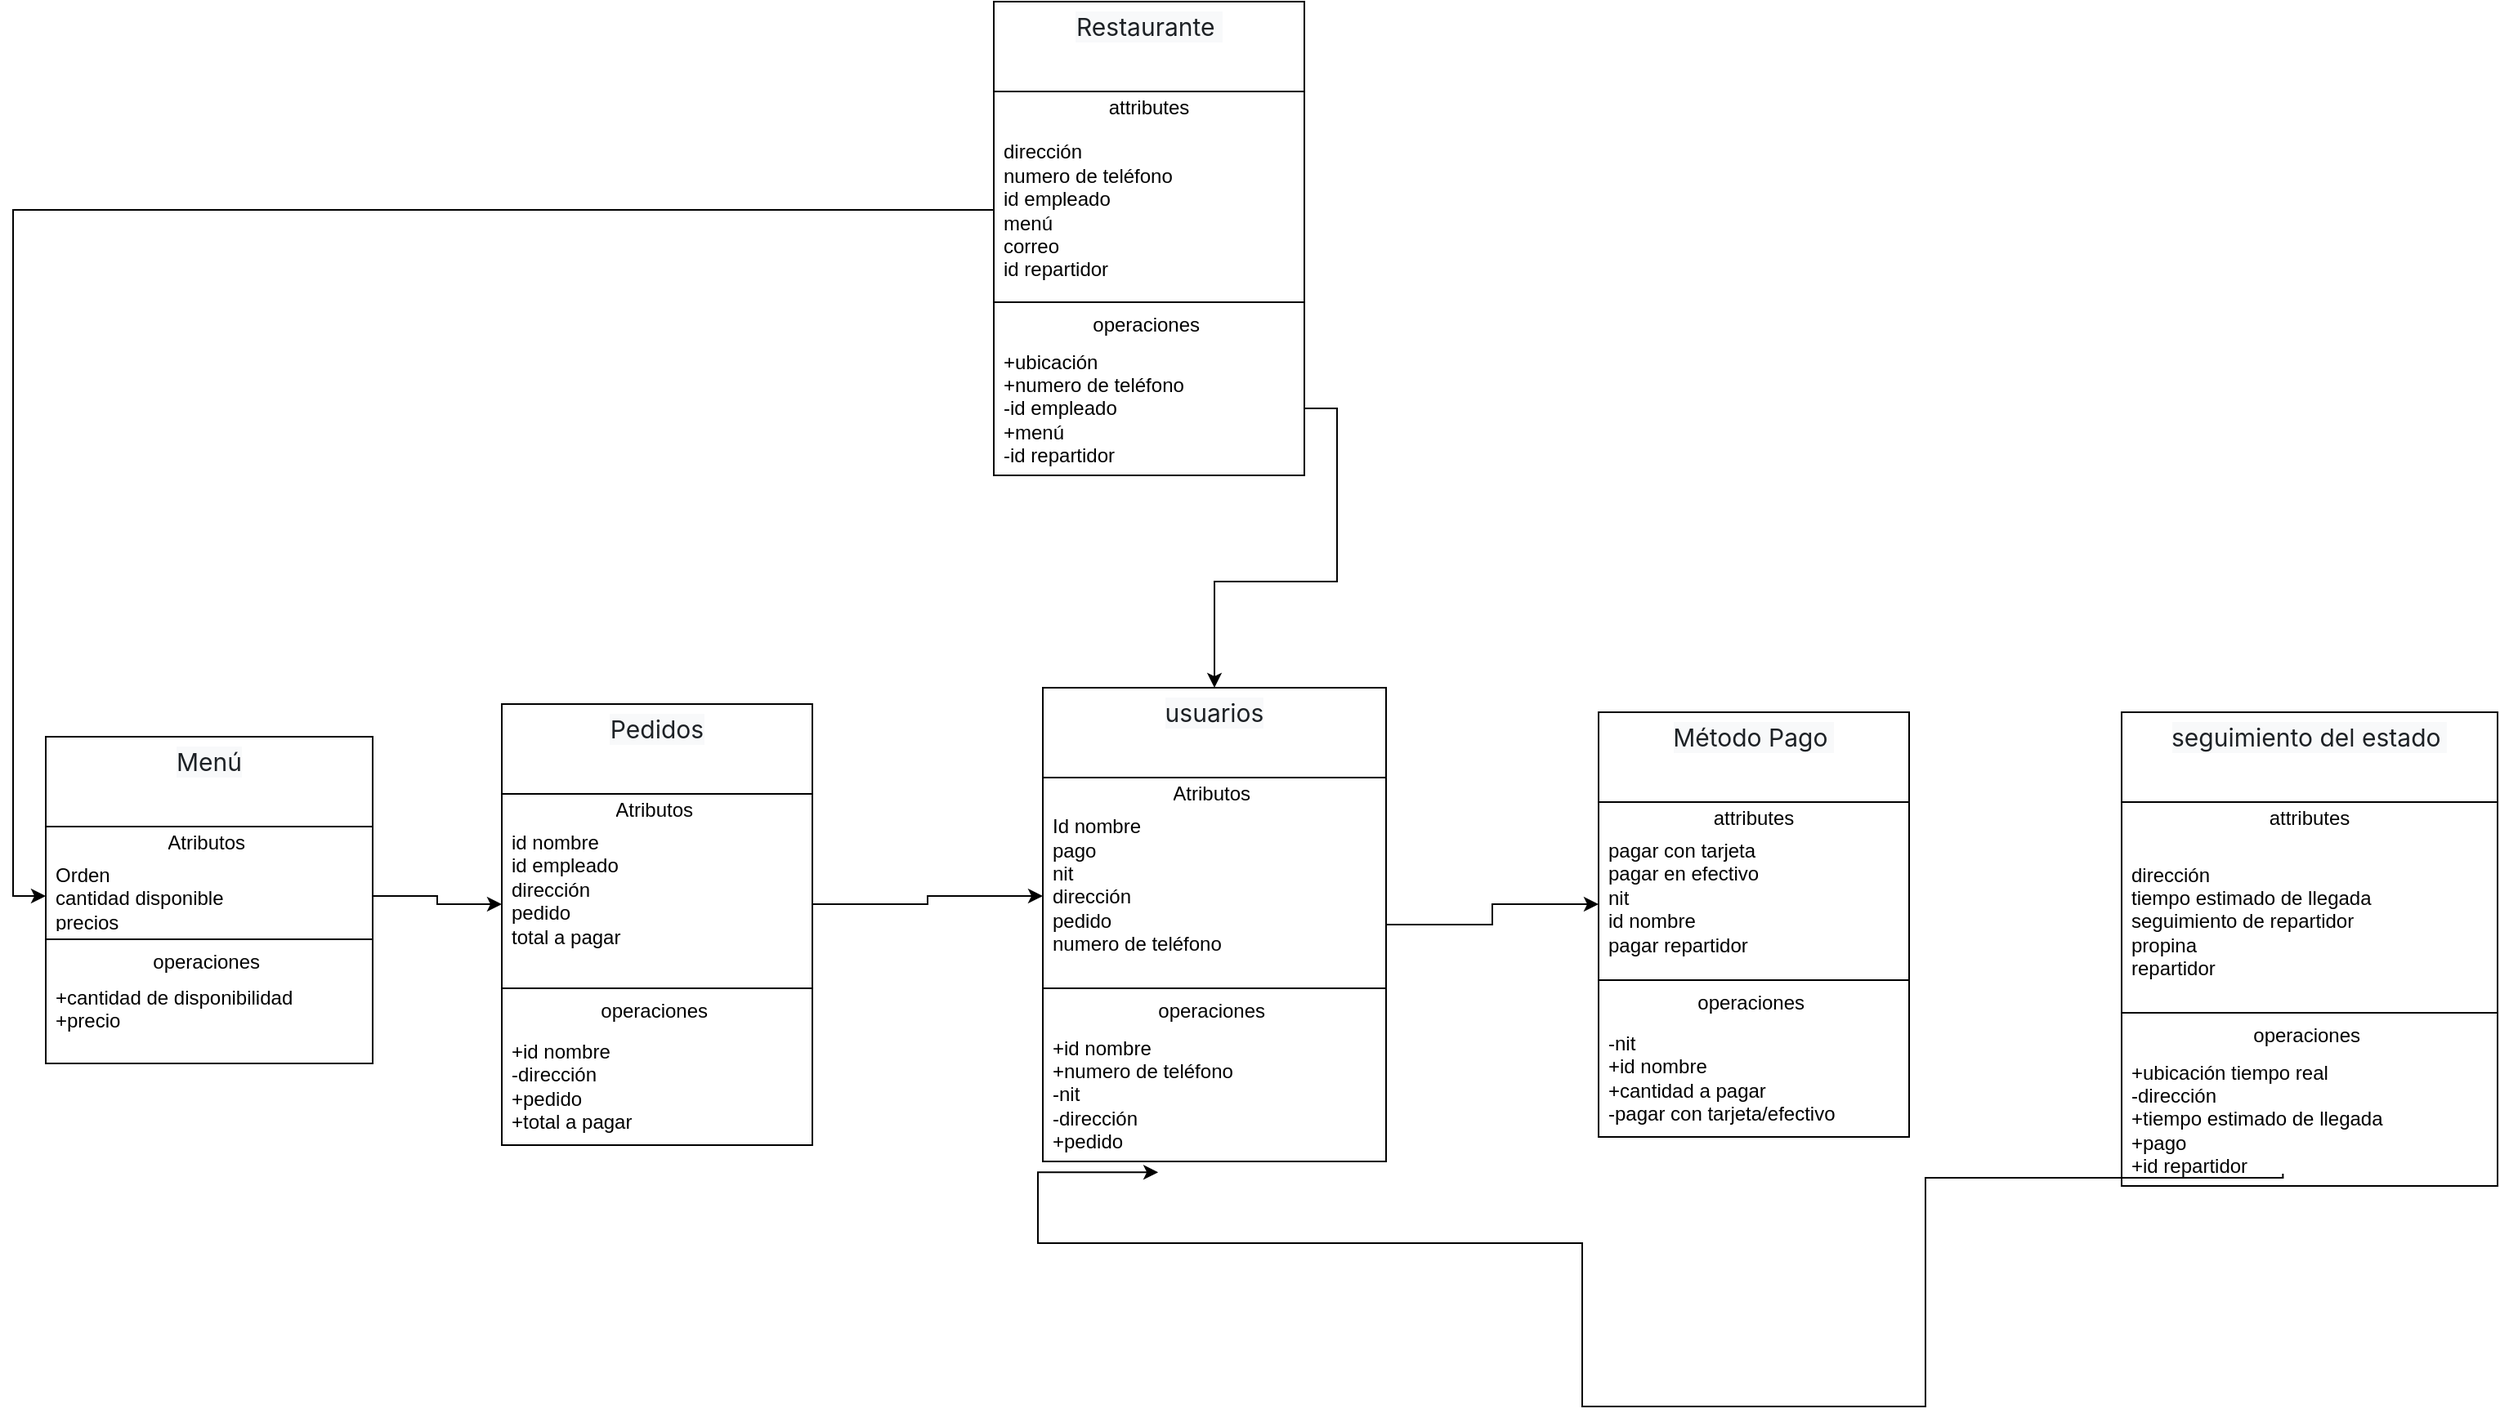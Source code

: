 <mxfile version="27.0.6">
  <diagram name="Página-1" id="FDRU-HeMna1RUl9ga14r">
    <mxGraphModel dx="1389" dy="1918" grid="1" gridSize="10" guides="1" tooltips="1" connect="1" arrows="1" fold="1" page="1" pageScale="1" pageWidth="827" pageHeight="1169" math="0" shadow="0">
      <root>
        <mxCell id="0" />
        <mxCell id="1" parent="0" />
        <mxCell id="f-arCkn82xLBlMCy81r3-9" value="&lt;span style=&quot;color: rgb(29, 33, 37); font-family: -apple-system, BlinkMacSystemFont, &amp;quot;Segoe UI&amp;quot;, Roboto, &amp;quot;Helvetica Neue&amp;quot;, Arial, &amp;quot;Noto Sans&amp;quot;, &amp;quot;Liberation Sans&amp;quot;, sans-serif, &amp;quot;Apple Color Emoji&amp;quot;, &amp;quot;Segoe UI Emoji&amp;quot;, &amp;quot;Segoe UI Symbol&amp;quot;, &amp;quot;Noto Color Emoji&amp;quot;; font-size: 15px; text-align: left; background-color: rgb(248, 249, 250);&quot;&gt;Pedidos&lt;/span&gt;" style="swimlane;fontStyle=0;align=center;verticalAlign=top;childLayout=stackLayout;horizontal=1;startSize=55;horizontalStack=0;resizeParent=1;resizeParentMax=0;resizeLast=0;collapsible=0;marginBottom=0;html=1;whiteSpace=wrap;" parent="1" vertex="1">
          <mxGeometry x="319" y="160" width="190" height="270" as="geometry" />
        </mxCell>
        <mxCell id="f-arCkn82xLBlMCy81r3-10" value="Atributos&amp;nbsp;" style="text;html=1;strokeColor=none;fillColor=none;align=center;verticalAlign=middle;spacingLeft=4;spacingRight=4;overflow=hidden;rotatable=0;points=[[0,0.5],[1,0.5]];portConstraint=eastwest;whiteSpace=wrap;" parent="f-arCkn82xLBlMCy81r3-9" vertex="1">
          <mxGeometry y="55" width="190" height="20" as="geometry" />
        </mxCell>
        <mxCell id="f-arCkn82xLBlMCy81r3-11" value="id nombre&lt;div&gt;id empleado&lt;/div&gt;&lt;div&gt;dirección&amp;nbsp;&lt;/div&gt;&lt;div&gt;pedido&amp;nbsp;&lt;br&gt;&lt;div&gt;total a pagar&amp;nbsp;&lt;/div&gt;&lt;div&gt;&lt;br&gt;&lt;/div&gt;&lt;div&gt;&lt;br&gt;&lt;/div&gt;&lt;/div&gt;" style="text;html=1;strokeColor=none;fillColor=none;align=left;verticalAlign=middle;spacingLeft=4;spacingRight=4;overflow=hidden;rotatable=0;points=[[0,0.5],[1,0.5]];portConstraint=eastwest;whiteSpace=wrap;" parent="f-arCkn82xLBlMCy81r3-9" vertex="1">
          <mxGeometry y="75" width="190" height="95" as="geometry" />
        </mxCell>
        <mxCell id="f-arCkn82xLBlMCy81r3-14" value="" style="line;strokeWidth=1;fillColor=none;align=left;verticalAlign=middle;spacingTop=-1;spacingLeft=3;spacingRight=3;rotatable=0;labelPosition=right;points=[];portConstraint=eastwest;" parent="f-arCkn82xLBlMCy81r3-9" vertex="1">
          <mxGeometry y="170" width="190" height="8" as="geometry" />
        </mxCell>
        <mxCell id="f-arCkn82xLBlMCy81r3-15" value="operaciones&amp;nbsp;" style="text;html=1;strokeColor=none;fillColor=none;align=center;verticalAlign=middle;spacingLeft=4;spacingRight=4;overflow=hidden;rotatable=0;points=[[0,0.5],[1,0.5]];portConstraint=eastwest;whiteSpace=wrap;" parent="f-arCkn82xLBlMCy81r3-9" vertex="1">
          <mxGeometry y="178" width="190" height="20" as="geometry" />
        </mxCell>
        <mxCell id="f-arCkn82xLBlMCy81r3-16" value="+id nombre&amp;nbsp;&lt;div&gt;-dirección&amp;nbsp;&lt;/div&gt;&lt;div&gt;+pedido&lt;/div&gt;&lt;div&gt;+total a pagar&amp;nbsp;&amp;nbsp;&lt;/div&gt;" style="text;html=1;strokeColor=none;fillColor=none;align=left;verticalAlign=middle;spacingLeft=4;spacingRight=4;overflow=hidden;rotatable=0;points=[[0,0.5],[1,0.5]];portConstraint=eastwest;whiteSpace=wrap;" parent="f-arCkn82xLBlMCy81r3-9" vertex="1">
          <mxGeometry y="198" width="190" height="72" as="geometry" />
        </mxCell>
        <mxCell id="f-arCkn82xLBlMCy81r3-17" value="&lt;span style=&quot;color: rgb(29, 33, 37); font-family: -apple-system, BlinkMacSystemFont, &amp;quot;Segoe UI&amp;quot;, Roboto, &amp;quot;Helvetica Neue&amp;quot;, Arial, &amp;quot;Noto Sans&amp;quot;, &amp;quot;Liberation Sans&amp;quot;, sans-serif, &amp;quot;Apple Color Emoji&amp;quot;, &amp;quot;Segoe UI Emoji&amp;quot;, &amp;quot;Segoe UI Symbol&amp;quot;, &amp;quot;Noto Color Emoji&amp;quot;; font-size: 15px; text-align: left; background-color: rgb(248, 249, 250);&quot;&gt;seguimiento del estado&amp;nbsp;&lt;/span&gt;" style="swimlane;fontStyle=0;align=center;verticalAlign=top;childLayout=stackLayout;horizontal=1;startSize=55;horizontalStack=0;resizeParent=1;resizeParentMax=0;resizeLast=0;collapsible=0;marginBottom=0;html=1;whiteSpace=wrap;" parent="1" vertex="1">
          <mxGeometry x="1310" y="165" width="230" height="290" as="geometry" />
        </mxCell>
        <mxCell id="f-arCkn82xLBlMCy81r3-18" value="attributes" style="text;html=1;strokeColor=none;fillColor=none;align=center;verticalAlign=middle;spacingLeft=4;spacingRight=4;overflow=hidden;rotatable=0;points=[[0,0.5],[1,0.5]];portConstraint=eastwest;whiteSpace=wrap;" parent="f-arCkn82xLBlMCy81r3-17" vertex="1">
          <mxGeometry y="55" width="230" height="20" as="geometry" />
        </mxCell>
        <mxCell id="f-arCkn82xLBlMCy81r3-19" value="dirección&amp;nbsp;&lt;div&gt;tiempo estimado de llegada&amp;nbsp;&lt;/div&gt;&lt;div&gt;seguimiento de repartidor&amp;nbsp;&lt;/div&gt;&lt;div&gt;propina&lt;/div&gt;&lt;div&gt;repartidor&amp;nbsp;&lt;/div&gt;" style="text;html=1;strokeColor=none;fillColor=none;align=left;verticalAlign=middle;spacingLeft=4;spacingRight=4;overflow=hidden;rotatable=0;points=[[0,0.5],[1,0.5]];portConstraint=eastwest;whiteSpace=wrap;" parent="f-arCkn82xLBlMCy81r3-17" vertex="1">
          <mxGeometry y="75" width="230" height="105" as="geometry" />
        </mxCell>
        <mxCell id="f-arCkn82xLBlMCy81r3-22" value="" style="line;strokeWidth=1;fillColor=none;align=left;verticalAlign=middle;spacingTop=-1;spacingLeft=3;spacingRight=3;rotatable=0;labelPosition=right;points=[];portConstraint=eastwest;" parent="f-arCkn82xLBlMCy81r3-17" vertex="1">
          <mxGeometry y="180" width="230" height="8" as="geometry" />
        </mxCell>
        <mxCell id="f-arCkn82xLBlMCy81r3-23" value="operaciones&amp;nbsp;" style="text;html=1;strokeColor=none;fillColor=none;align=center;verticalAlign=middle;spacingLeft=4;spacingRight=4;overflow=hidden;rotatable=0;points=[[0,0.5],[1,0.5]];portConstraint=eastwest;whiteSpace=wrap;" parent="f-arCkn82xLBlMCy81r3-17" vertex="1">
          <mxGeometry y="188" width="230" height="20" as="geometry" />
        </mxCell>
        <mxCell id="f-arCkn82xLBlMCy81r3-24" value="+ubicación tiempo real&amp;nbsp;&lt;div&gt;-dirección&lt;/div&gt;&lt;div&gt;+tiempo estimado de llegada&lt;/div&gt;&lt;div&gt;+pago&lt;/div&gt;&lt;div&gt;+id repartidor&amp;nbsp;&lt;/div&gt;" style="text;html=1;strokeColor=none;fillColor=none;align=left;verticalAlign=middle;spacingLeft=4;spacingRight=4;overflow=hidden;rotatable=0;points=[[0,0.5],[1,0.5]];portConstraint=eastwest;whiteSpace=wrap;" parent="f-arCkn82xLBlMCy81r3-17" vertex="1">
          <mxGeometry y="208" width="230" height="82" as="geometry" />
        </mxCell>
        <mxCell id="f-arCkn82xLBlMCy81r3-25" value="&lt;span style=&quot;color: rgb(29, 33, 37); font-family: -apple-system, BlinkMacSystemFont, &amp;quot;Segoe UI&amp;quot;, Roboto, &amp;quot;Helvetica Neue&amp;quot;, Arial, &amp;quot;Noto Sans&amp;quot;, &amp;quot;Liberation Sans&amp;quot;, sans-serif, &amp;quot;Apple Color Emoji&amp;quot;, &amp;quot;Segoe UI Emoji&amp;quot;, &amp;quot;Segoe UI Symbol&amp;quot;, &amp;quot;Noto Color Emoji&amp;quot;; font-size: 15px; text-align: left; background-color: rgb(248, 249, 250);&quot;&gt;Método Pago&amp;nbsp;&lt;/span&gt;" style="swimlane;fontStyle=0;align=center;verticalAlign=top;childLayout=stackLayout;horizontal=1;startSize=55;horizontalStack=0;resizeParent=1;resizeParentMax=0;resizeLast=0;collapsible=0;marginBottom=0;html=1;whiteSpace=wrap;" parent="1" vertex="1">
          <mxGeometry x="990" y="165" width="190" height="260" as="geometry" />
        </mxCell>
        <mxCell id="f-arCkn82xLBlMCy81r3-26" value="attributes" style="text;html=1;strokeColor=none;fillColor=none;align=center;verticalAlign=middle;spacingLeft=4;spacingRight=4;overflow=hidden;rotatable=0;points=[[0,0.5],[1,0.5]];portConstraint=eastwest;whiteSpace=wrap;" parent="f-arCkn82xLBlMCy81r3-25" vertex="1">
          <mxGeometry y="55" width="190" height="20" as="geometry" />
        </mxCell>
        <mxCell id="f-arCkn82xLBlMCy81r3-27" value="pagar con tarjeta&lt;div&gt;pagar en efectivo&amp;nbsp;&lt;/div&gt;&lt;div&gt;nit&amp;nbsp;&lt;/div&gt;&lt;div&gt;id nombre&lt;/div&gt;&lt;div&gt;pagar repartidor&amp;nbsp;&lt;/div&gt;&lt;div&gt;&amp;nbsp;&lt;/div&gt;" style="text;html=1;strokeColor=none;fillColor=none;align=left;verticalAlign=middle;spacingLeft=4;spacingRight=4;overflow=hidden;rotatable=0;points=[[0,0.5],[1,0.5]];portConstraint=eastwest;whiteSpace=wrap;" parent="f-arCkn82xLBlMCy81r3-25" vertex="1">
          <mxGeometry y="75" width="190" height="85" as="geometry" />
        </mxCell>
        <mxCell id="f-arCkn82xLBlMCy81r3-30" value="" style="line;strokeWidth=1;fillColor=none;align=left;verticalAlign=middle;spacingTop=-1;spacingLeft=3;spacingRight=3;rotatable=0;labelPosition=right;points=[];portConstraint=eastwest;" parent="f-arCkn82xLBlMCy81r3-25" vertex="1">
          <mxGeometry y="160" width="190" height="8" as="geometry" />
        </mxCell>
        <mxCell id="f-arCkn82xLBlMCy81r3-31" value="operaciones&amp;nbsp;" style="text;html=1;strokeColor=none;fillColor=none;align=center;verticalAlign=middle;spacingLeft=4;spacingRight=4;overflow=hidden;rotatable=0;points=[[0,0.5],[1,0.5]];portConstraint=eastwest;whiteSpace=wrap;" parent="f-arCkn82xLBlMCy81r3-25" vertex="1">
          <mxGeometry y="168" width="190" height="20" as="geometry" />
        </mxCell>
        <mxCell id="f-arCkn82xLBlMCy81r3-32" value="-nit&amp;nbsp;&lt;div&gt;+id nombre&lt;/div&gt;&lt;div&gt;+cantidad a pagar&amp;nbsp;&lt;/div&gt;&lt;div&gt;-pagar con tarjeta/efectivo&amp;nbsp;&lt;/div&gt;" style="text;html=1;strokeColor=none;fillColor=none;align=left;verticalAlign=middle;spacingLeft=4;spacingRight=4;overflow=hidden;rotatable=0;points=[[0,0.5],[1,0.5]];portConstraint=eastwest;whiteSpace=wrap;" parent="f-arCkn82xLBlMCy81r3-25" vertex="1">
          <mxGeometry y="188" width="190" height="72" as="geometry" />
        </mxCell>
        <mxCell id="f-arCkn82xLBlMCy81r3-33" value="&lt;span style=&quot;color: rgb(29, 33, 37); font-family: -apple-system, BlinkMacSystemFont, &amp;quot;Segoe UI&amp;quot;, Roboto, &amp;quot;Helvetica Neue&amp;quot;, Arial, &amp;quot;Noto Sans&amp;quot;, &amp;quot;Liberation Sans&amp;quot;, sans-serif, &amp;quot;Apple Color Emoji&amp;quot;, &amp;quot;Segoe UI Emoji&amp;quot;, &amp;quot;Segoe UI Symbol&amp;quot;, &amp;quot;Noto Color Emoji&amp;quot;; font-size: 15px; text-align: left; background-color: rgb(248, 249, 250);&quot;&gt;Menú&lt;/span&gt;" style="swimlane;fontStyle=0;align=center;verticalAlign=top;childLayout=stackLayout;horizontal=1;startSize=55;horizontalStack=0;resizeParent=1;resizeParentMax=0;resizeLast=0;collapsible=0;marginBottom=0;html=1;whiteSpace=wrap;" parent="1" vertex="1">
          <mxGeometry x="40" y="180" width="200" height="200" as="geometry" />
        </mxCell>
        <mxCell id="f-arCkn82xLBlMCy81r3-34" value="Atributos&amp;nbsp;" style="text;html=1;strokeColor=none;fillColor=none;align=center;verticalAlign=middle;spacingLeft=4;spacingRight=4;overflow=hidden;rotatable=0;points=[[0,0.5],[1,0.5]];portConstraint=eastwest;whiteSpace=wrap;" parent="f-arCkn82xLBlMCy81r3-33" vertex="1">
          <mxGeometry y="55" width="200" height="20" as="geometry" />
        </mxCell>
        <mxCell id="f-arCkn82xLBlMCy81r3-35" value="Orden&amp;nbsp;&lt;div&gt;cantidad disponible&amp;nbsp;&lt;/div&gt;&lt;div&gt;precios&amp;nbsp;&lt;/div&gt;" style="text;html=1;strokeColor=none;fillColor=none;align=left;verticalAlign=middle;spacingLeft=4;spacingRight=4;overflow=hidden;rotatable=0;points=[[0,0.5],[1,0.5]];portConstraint=eastwest;whiteSpace=wrap;" parent="f-arCkn82xLBlMCy81r3-33" vertex="1">
          <mxGeometry y="75" width="200" height="45" as="geometry" />
        </mxCell>
        <mxCell id="f-arCkn82xLBlMCy81r3-38" value="" style="line;strokeWidth=1;fillColor=none;align=left;verticalAlign=middle;spacingTop=-1;spacingLeft=3;spacingRight=3;rotatable=0;labelPosition=right;points=[];portConstraint=eastwest;" parent="f-arCkn82xLBlMCy81r3-33" vertex="1">
          <mxGeometry y="120" width="200" height="8" as="geometry" />
        </mxCell>
        <mxCell id="f-arCkn82xLBlMCy81r3-39" value="operaciones&amp;nbsp;" style="text;html=1;strokeColor=none;fillColor=none;align=center;verticalAlign=middle;spacingLeft=4;spacingRight=4;overflow=hidden;rotatable=0;points=[[0,0.5],[1,0.5]];portConstraint=eastwest;whiteSpace=wrap;" parent="f-arCkn82xLBlMCy81r3-33" vertex="1">
          <mxGeometry y="128" width="200" height="20" as="geometry" />
        </mxCell>
        <mxCell id="f-arCkn82xLBlMCy81r3-40" value="+cantidad de disponibilidad&lt;div&gt;+precio&amp;nbsp;&lt;/div&gt;&lt;div&gt;&lt;br&gt;&lt;/div&gt;" style="text;html=1;strokeColor=none;fillColor=none;align=left;verticalAlign=middle;spacingLeft=4;spacingRight=4;overflow=hidden;rotatable=0;points=[[0,0.5],[1,0.5]];portConstraint=eastwest;whiteSpace=wrap;" parent="f-arCkn82xLBlMCy81r3-33" vertex="1">
          <mxGeometry y="148" width="200" height="52" as="geometry" />
        </mxCell>
        <mxCell id="bG3tENvONIbohq4jLQ1T-10" style="edgeStyle=orthogonalEdgeStyle;rounded=0;orthogonalLoop=1;jettySize=auto;html=1;" edge="1" parent="1" source="f-arCkn82xLBlMCy81r3-41" target="f-arCkn82xLBlMCy81r3-27">
          <mxGeometry relative="1" as="geometry" />
        </mxCell>
        <mxCell id="f-arCkn82xLBlMCy81r3-41" value="&lt;span style=&quot;color: rgb(29, 33, 37); font-family: -apple-system, BlinkMacSystemFont, &amp;quot;Segoe UI&amp;quot;, Roboto, &amp;quot;Helvetica Neue&amp;quot;, Arial, &amp;quot;Noto Sans&amp;quot;, &amp;quot;Liberation Sans&amp;quot;, sans-serif, &amp;quot;Apple Color Emoji&amp;quot;, &amp;quot;Segoe UI Emoji&amp;quot;, &amp;quot;Segoe UI Symbol&amp;quot;, &amp;quot;Noto Color Emoji&amp;quot;; font-size: 15px; text-align: left; background-color: rgb(248, 249, 250);&quot;&gt;usuarios&lt;/span&gt;" style="swimlane;fontStyle=0;align=center;verticalAlign=top;childLayout=stackLayout;horizontal=1;startSize=55;horizontalStack=0;resizeParent=1;resizeParentMax=0;resizeLast=0;collapsible=0;marginBottom=0;html=1;whiteSpace=wrap;" parent="1" vertex="1">
          <mxGeometry x="650" y="150" width="210" height="290" as="geometry" />
        </mxCell>
        <mxCell id="f-arCkn82xLBlMCy81r3-42" value="Atributos&amp;nbsp;" style="text;html=1;strokeColor=none;fillColor=none;align=center;verticalAlign=middle;spacingLeft=4;spacingRight=4;overflow=hidden;rotatable=0;points=[[0,0.5],[1,0.5]];portConstraint=eastwest;whiteSpace=wrap;" parent="f-arCkn82xLBlMCy81r3-41" vertex="1">
          <mxGeometry y="55" width="210" height="20" as="geometry" />
        </mxCell>
        <mxCell id="f-arCkn82xLBlMCy81r3-43" value="Id nombre&amp;nbsp;&lt;div&gt;pago&amp;nbsp;&lt;/div&gt;&lt;div&gt;nit&amp;nbsp;&lt;/div&gt;&lt;div&gt;dirección&amp;nbsp;&lt;/div&gt;&lt;div&gt;pedido&lt;/div&gt;&lt;div&gt;numero de teléfono&amp;nbsp;&lt;/div&gt;&lt;div&gt;&lt;br&gt;&lt;/div&gt;" style="text;html=1;strokeColor=none;fillColor=none;align=left;verticalAlign=middle;spacingLeft=4;spacingRight=4;overflow=hidden;rotatable=0;points=[[0,0.5],[1,0.5]];portConstraint=eastwest;whiteSpace=wrap;" parent="f-arCkn82xLBlMCy81r3-41" vertex="1">
          <mxGeometry y="75" width="210" height="105" as="geometry" />
        </mxCell>
        <mxCell id="f-arCkn82xLBlMCy81r3-46" value="" style="line;strokeWidth=1;fillColor=none;align=left;verticalAlign=middle;spacingTop=-1;spacingLeft=3;spacingRight=3;rotatable=0;labelPosition=right;points=[];portConstraint=eastwest;" parent="f-arCkn82xLBlMCy81r3-41" vertex="1">
          <mxGeometry y="180" width="210" height="8" as="geometry" />
        </mxCell>
        <mxCell id="f-arCkn82xLBlMCy81r3-47" value="operaciones&amp;nbsp;" style="text;html=1;strokeColor=none;fillColor=none;align=center;verticalAlign=middle;spacingLeft=4;spacingRight=4;overflow=hidden;rotatable=0;points=[[0,0.5],[1,0.5]];portConstraint=eastwest;whiteSpace=wrap;" parent="f-arCkn82xLBlMCy81r3-41" vertex="1">
          <mxGeometry y="188" width="210" height="20" as="geometry" />
        </mxCell>
        <mxCell id="f-arCkn82xLBlMCy81r3-48" value="+id nombre&lt;div&gt;+numero de teléfono&amp;nbsp;&lt;/div&gt;&lt;div&gt;-nit&lt;/div&gt;&lt;div&gt;-dirección&amp;nbsp;&lt;/div&gt;&lt;div&gt;+pedido&amp;nbsp;&lt;/div&gt;" style="text;html=1;strokeColor=none;fillColor=none;align=left;verticalAlign=middle;spacingLeft=4;spacingRight=4;overflow=hidden;rotatable=0;points=[[0,0.5],[1,0.5]];portConstraint=eastwest;whiteSpace=wrap;" parent="f-arCkn82xLBlMCy81r3-41" vertex="1">
          <mxGeometry y="208" width="210" height="82" as="geometry" />
        </mxCell>
        <mxCell id="bG3tENvONIbohq4jLQ1T-1" value="&lt;span style=&quot;color: rgb(29, 33, 37); font-family: -apple-system, BlinkMacSystemFont, &amp;quot;Segoe UI&amp;quot;, Roboto, &amp;quot;Helvetica Neue&amp;quot;, Arial, &amp;quot;Noto Sans&amp;quot;, &amp;quot;Liberation Sans&amp;quot;, sans-serif, &amp;quot;Apple Color Emoji&amp;quot;, &amp;quot;Segoe UI Emoji&amp;quot;, &amp;quot;Segoe UI Symbol&amp;quot;, &amp;quot;Noto Color Emoji&amp;quot;; font-size: 15px; text-align: left; background-color: rgb(248, 249, 250);&quot;&gt;Restaurante&amp;nbsp;&lt;/span&gt;" style="swimlane;fontStyle=0;align=center;verticalAlign=top;childLayout=stackLayout;horizontal=1;startSize=55;horizontalStack=0;resizeParent=1;resizeParentMax=0;resizeLast=0;collapsible=0;marginBottom=0;html=1;whiteSpace=wrap;" vertex="1" parent="1">
          <mxGeometry x="620" y="-270" width="190" height="290" as="geometry" />
        </mxCell>
        <mxCell id="bG3tENvONIbohq4jLQ1T-2" value="attributes" style="text;html=1;strokeColor=none;fillColor=none;align=center;verticalAlign=middle;spacingLeft=4;spacingRight=4;overflow=hidden;rotatable=0;points=[[0,0.5],[1,0.5]];portConstraint=eastwest;whiteSpace=wrap;" vertex="1" parent="bG3tENvONIbohq4jLQ1T-1">
          <mxGeometry y="55" width="190" height="20" as="geometry" />
        </mxCell>
        <mxCell id="bG3tENvONIbohq4jLQ1T-3" value="dirección&amp;nbsp;&lt;div&gt;numero de teléfono&amp;nbsp;&lt;/div&gt;&lt;div&gt;id empleado&amp;nbsp;&lt;/div&gt;&lt;div&gt;menú&lt;/div&gt;&lt;div&gt;correo&amp;nbsp;&lt;/div&gt;&lt;div&gt;id repartidor&amp;nbsp;&lt;/div&gt;" style="text;html=1;strokeColor=none;fillColor=none;align=left;verticalAlign=middle;spacingLeft=4;spacingRight=4;overflow=hidden;rotatable=0;points=[[0,0.5],[1,0.5]];portConstraint=eastwest;whiteSpace=wrap;" vertex="1" parent="bG3tENvONIbohq4jLQ1T-1">
          <mxGeometry y="75" width="190" height="105" as="geometry" />
        </mxCell>
        <mxCell id="bG3tENvONIbohq4jLQ1T-4" value="" style="line;strokeWidth=1;fillColor=none;align=left;verticalAlign=middle;spacingTop=-1;spacingLeft=3;spacingRight=3;rotatable=0;labelPosition=right;points=[];portConstraint=eastwest;" vertex="1" parent="bG3tENvONIbohq4jLQ1T-1">
          <mxGeometry y="180" width="190" height="8" as="geometry" />
        </mxCell>
        <mxCell id="bG3tENvONIbohq4jLQ1T-5" value="operaciones&amp;nbsp;" style="text;html=1;strokeColor=none;fillColor=none;align=center;verticalAlign=middle;spacingLeft=4;spacingRight=4;overflow=hidden;rotatable=0;points=[[0,0.5],[1,0.5]];portConstraint=eastwest;whiteSpace=wrap;" vertex="1" parent="bG3tENvONIbohq4jLQ1T-1">
          <mxGeometry y="188" width="190" height="20" as="geometry" />
        </mxCell>
        <mxCell id="bG3tENvONIbohq4jLQ1T-6" value="+ubicación&amp;nbsp;&lt;div&gt;+numero de teléfono&lt;/div&gt;&lt;div&gt;-id empleado&lt;/div&gt;&lt;div&gt;+menú&lt;/div&gt;&lt;div&gt;-id repartidor&lt;/div&gt;" style="text;html=1;strokeColor=none;fillColor=none;align=left;verticalAlign=middle;spacingLeft=4;spacingRight=4;overflow=hidden;rotatable=0;points=[[0,0.5],[1,0.5]];portConstraint=eastwest;whiteSpace=wrap;" vertex="1" parent="bG3tENvONIbohq4jLQ1T-1">
          <mxGeometry y="208" width="190" height="82" as="geometry" />
        </mxCell>
        <mxCell id="bG3tENvONIbohq4jLQ1T-7" style="edgeStyle=orthogonalEdgeStyle;rounded=0;orthogonalLoop=1;jettySize=auto;html=1;entryX=0;entryY=0.5;entryDx=0;entryDy=0;" edge="1" parent="1" source="bG3tENvONIbohq4jLQ1T-3" target="f-arCkn82xLBlMCy81r3-35">
          <mxGeometry relative="1" as="geometry">
            <Array as="points">
              <mxPoint x="20" y="-142" />
              <mxPoint x="20" y="278" />
            </Array>
          </mxGeometry>
        </mxCell>
        <mxCell id="bG3tENvONIbohq4jLQ1T-8" style="edgeStyle=orthogonalEdgeStyle;rounded=0;orthogonalLoop=1;jettySize=auto;html=1;" edge="1" parent="1" source="f-arCkn82xLBlMCy81r3-35" target="f-arCkn82xLBlMCy81r3-11">
          <mxGeometry relative="1" as="geometry" />
        </mxCell>
        <mxCell id="bG3tENvONIbohq4jLQ1T-9" style="edgeStyle=orthogonalEdgeStyle;rounded=0;orthogonalLoop=1;jettySize=auto;html=1;" edge="1" parent="1" source="f-arCkn82xLBlMCy81r3-11" target="f-arCkn82xLBlMCy81r3-43">
          <mxGeometry relative="1" as="geometry" />
        </mxCell>
        <mxCell id="bG3tENvONIbohq4jLQ1T-12" style="edgeStyle=orthogonalEdgeStyle;rounded=0;orthogonalLoop=1;jettySize=auto;html=1;entryX=0.336;entryY=1.081;entryDx=0;entryDy=0;entryPerimeter=0;exitX=0.429;exitY=0.909;exitDx=0;exitDy=0;exitPerimeter=0;" edge="1" parent="1" source="f-arCkn82xLBlMCy81r3-24" target="f-arCkn82xLBlMCy81r3-48">
          <mxGeometry relative="1" as="geometry">
            <Array as="points">
              <mxPoint x="1190" y="450" />
              <mxPoint x="1190" y="590" />
              <mxPoint x="980" y="590" />
              <mxPoint x="980" y="490" />
              <mxPoint x="647" y="490" />
            </Array>
          </mxGeometry>
        </mxCell>
        <mxCell id="bG3tENvONIbohq4jLQ1T-13" style="edgeStyle=orthogonalEdgeStyle;rounded=0;orthogonalLoop=1;jettySize=auto;html=1;entryX=0.5;entryY=0;entryDx=0;entryDy=0;" edge="1" parent="1" source="bG3tENvONIbohq4jLQ1T-6" target="f-arCkn82xLBlMCy81r3-41">
          <mxGeometry relative="1" as="geometry" />
        </mxCell>
      </root>
    </mxGraphModel>
  </diagram>
</mxfile>
